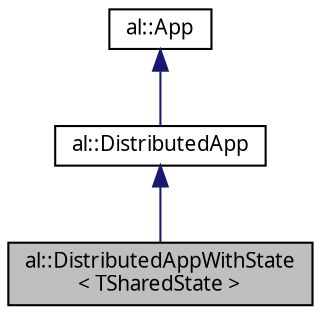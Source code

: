 digraph "al::DistributedAppWithState&lt; TSharedState &gt;"
{
 // LATEX_PDF_SIZE
  bgcolor="transparent";
  edge [fontname="FreeSans.ttf",fontsize="10",labelfontname="FreeSans.ttf",labelfontsize="10"];
  node [fontname="FreeSans.ttf",fontsize="10",shape=record];
  Node1 [label="al::DistributedAppWithState\l\< TSharedState \>",height=0.2,width=0.4,color="black", fillcolor="grey75", style="filled", fontcolor="black",tooltip=" "];
  Node2 -> Node1 [dir="back",color="midnightblue",fontsize="10",style="solid",fontname="FreeSans.ttf"];
  Node2 [label="al::DistributedApp",height=0.2,width=0.4,color="black",URL="$structal_1_1_distributed_app.html",tooltip=" "];
  Node3 -> Node2 [dir="back",color="midnightblue",fontsize="10",style="solid",fontname="FreeSans.ttf"];
  Node3 [label="al::App",height=0.2,width=0.4,color="black",URL="$classal_1_1_app.html",tooltip=" "];
}
